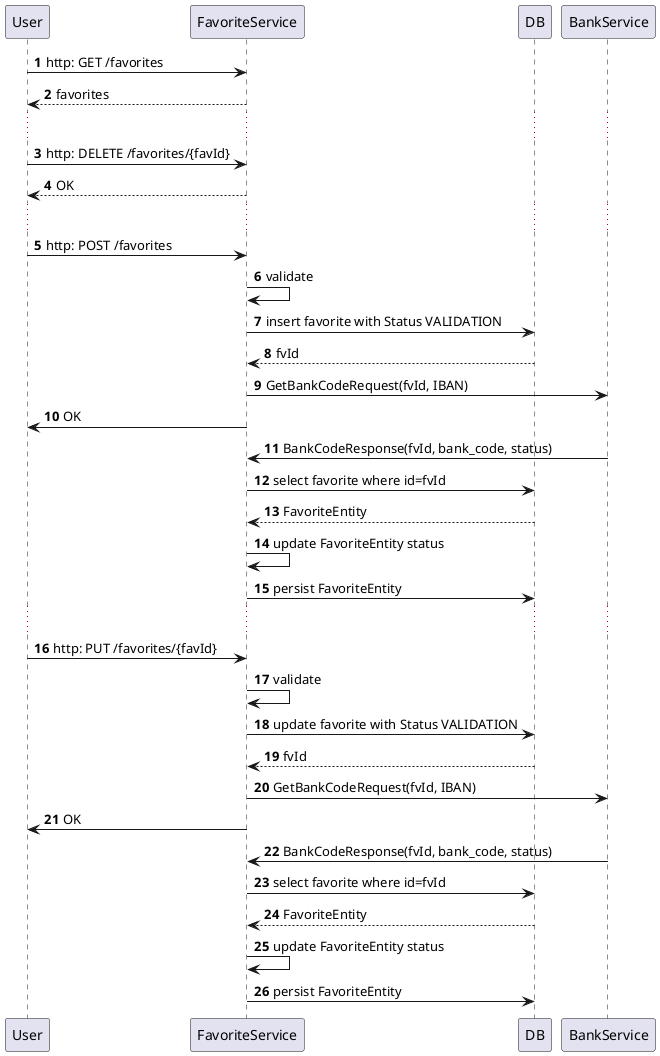 @startuml
'https://plantuml.com/sequence-diagram

autonumber

User -> FavoriteService: http: GET /favorites
return favorites
...
User -> FavoriteService: http: DELETE /favorites/{favId}
return OK
...
User -> FavoriteService: http: POST /favorites
FavoriteService -> FavoriteService: validate
FavoriteService -> DB: insert favorite with Status VALIDATION
return fvId
FavoriteService -> BankService: GetBankCodeRequest(fvId, IBAN)
FavoriteService -> User: OK
BankService -> FavoriteService: BankCodeResponse(fvId, bank_code, status)
FavoriteService -> DB: select favorite where id=fvId
return FavoriteEntity
FavoriteService -> FavoriteService: update FavoriteEntity status
FavoriteService -> DB: persist FavoriteEntity
...
User -> FavoriteService: http: PUT /favorites/{favId}
FavoriteService -> FavoriteService: validate
FavoriteService -> DB: update favorite with Status VALIDATION
return fvId
FavoriteService -> BankService: GetBankCodeRequest(fvId, IBAN)
FavoriteService -> User: OK
BankService -> FavoriteService: BankCodeResponse(fvId, bank_code, status)
FavoriteService -> DB: select favorite where id=fvId
return FavoriteEntity
FavoriteService -> FavoriteService: update FavoriteEntity status
FavoriteService -> DB: persist FavoriteEntity

@enduml
